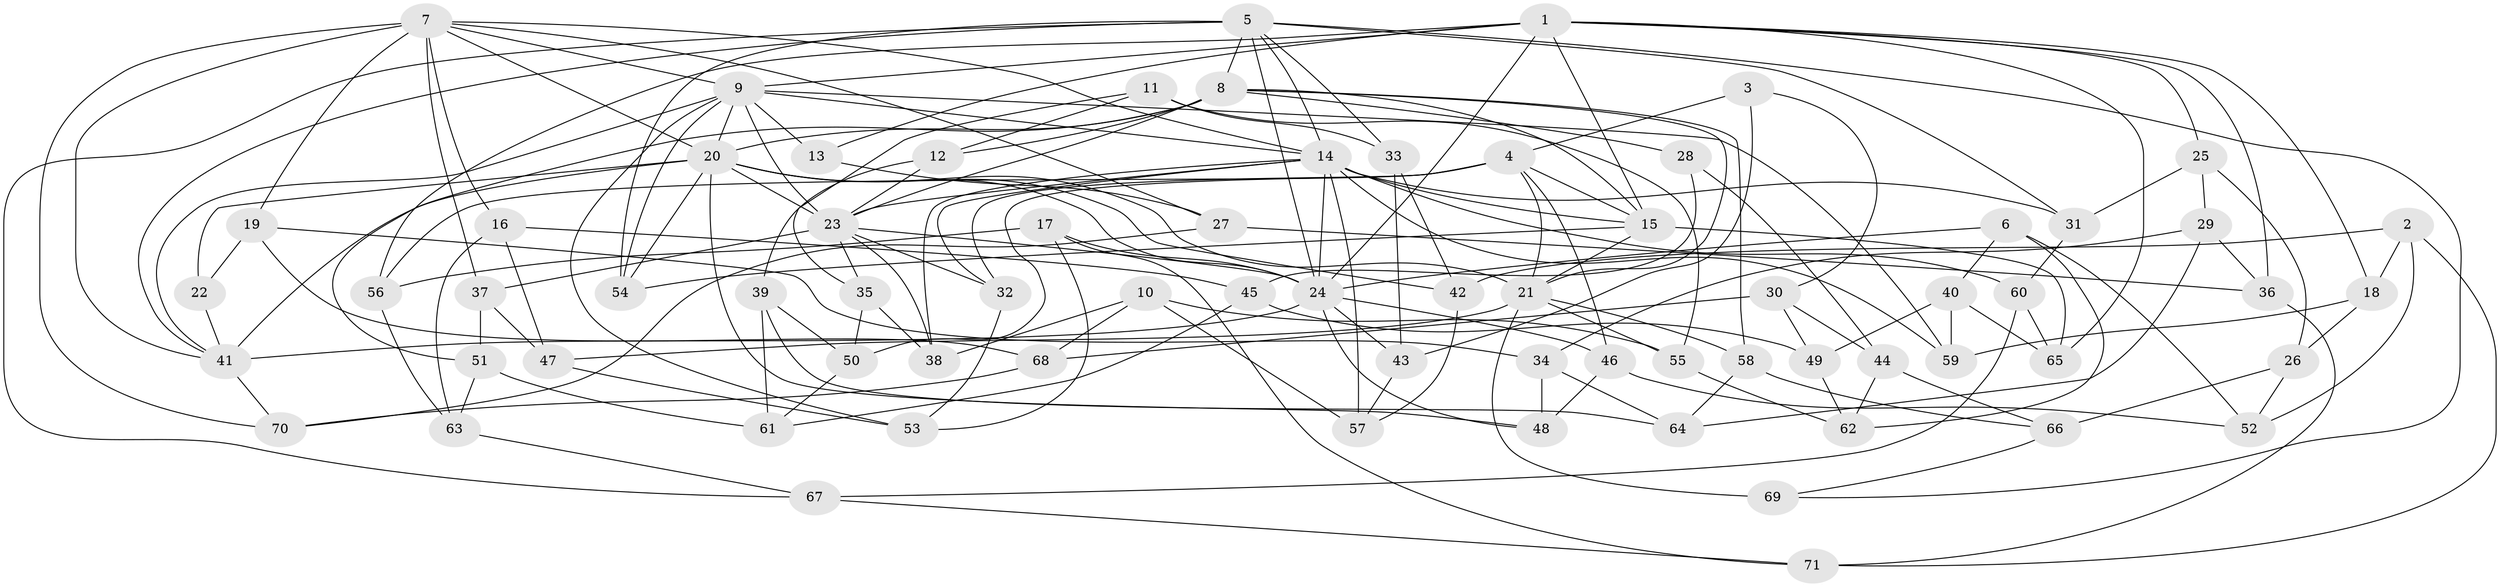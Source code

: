 // original degree distribution, {4: 1.0}
// Generated by graph-tools (version 1.1) at 2025/53/03/04/25 22:53:30]
// undirected, 71 vertices, 173 edges
graph export_dot {
  node [color=gray90,style=filled];
  1;
  2;
  3;
  4;
  5;
  6;
  7;
  8;
  9;
  10;
  11;
  12;
  13;
  14;
  15;
  16;
  17;
  18;
  19;
  20;
  21;
  22;
  23;
  24;
  25;
  26;
  27;
  28;
  29;
  30;
  31;
  32;
  33;
  34;
  35;
  36;
  37;
  38;
  39;
  40;
  41;
  42;
  43;
  44;
  45;
  46;
  47;
  48;
  49;
  50;
  51;
  52;
  53;
  54;
  55;
  56;
  57;
  58;
  59;
  60;
  61;
  62;
  63;
  64;
  65;
  66;
  67;
  68;
  69;
  70;
  71;
  1 -- 9 [weight=2.0];
  1 -- 13 [weight=2.0];
  1 -- 15 [weight=2.0];
  1 -- 18 [weight=1.0];
  1 -- 24 [weight=1.0];
  1 -- 25 [weight=1.0];
  1 -- 36 [weight=1.0];
  1 -- 56 [weight=1.0];
  1 -- 65 [weight=1.0];
  2 -- 18 [weight=1.0];
  2 -- 42 [weight=1.0];
  2 -- 52 [weight=1.0];
  2 -- 71 [weight=1.0];
  3 -- 4 [weight=2.0];
  3 -- 30 [weight=1.0];
  3 -- 43 [weight=1.0];
  4 -- 15 [weight=1.0];
  4 -- 21 [weight=1.0];
  4 -- 32 [weight=1.0];
  4 -- 46 [weight=1.0];
  4 -- 50 [weight=1.0];
  4 -- 56 [weight=1.0];
  5 -- 8 [weight=2.0];
  5 -- 14 [weight=1.0];
  5 -- 24 [weight=1.0];
  5 -- 31 [weight=1.0];
  5 -- 33 [weight=1.0];
  5 -- 41 [weight=1.0];
  5 -- 54 [weight=1.0];
  5 -- 67 [weight=1.0];
  5 -- 69 [weight=1.0];
  6 -- 24 [weight=1.0];
  6 -- 40 [weight=1.0];
  6 -- 52 [weight=1.0];
  6 -- 62 [weight=1.0];
  7 -- 9 [weight=2.0];
  7 -- 14 [weight=1.0];
  7 -- 16 [weight=1.0];
  7 -- 19 [weight=1.0];
  7 -- 20 [weight=1.0];
  7 -- 27 [weight=1.0];
  7 -- 37 [weight=1.0];
  7 -- 41 [weight=1.0];
  7 -- 70 [weight=1.0];
  8 -- 12 [weight=1.0];
  8 -- 15 [weight=2.0];
  8 -- 20 [weight=1.0];
  8 -- 21 [weight=1.0];
  8 -- 23 [weight=1.0];
  8 -- 28 [weight=2.0];
  8 -- 51 [weight=1.0];
  8 -- 58 [weight=1.0];
  9 -- 13 [weight=1.0];
  9 -- 14 [weight=1.0];
  9 -- 20 [weight=1.0];
  9 -- 23 [weight=1.0];
  9 -- 41 [weight=1.0];
  9 -- 53 [weight=1.0];
  9 -- 54 [weight=1.0];
  9 -- 59 [weight=1.0];
  10 -- 38 [weight=1.0];
  10 -- 55 [weight=1.0];
  10 -- 57 [weight=1.0];
  10 -- 68 [weight=1.0];
  11 -- 12 [weight=1.0];
  11 -- 33 [weight=1.0];
  11 -- 35 [weight=1.0];
  11 -- 55 [weight=1.0];
  12 -- 23 [weight=1.0];
  12 -- 39 [weight=1.0];
  13 -- 27 [weight=1.0];
  14 -- 15 [weight=1.0];
  14 -- 23 [weight=1.0];
  14 -- 24 [weight=1.0];
  14 -- 31 [weight=1.0];
  14 -- 32 [weight=1.0];
  14 -- 38 [weight=1.0];
  14 -- 57 [weight=1.0];
  14 -- 59 [weight=1.0];
  14 -- 60 [weight=1.0];
  15 -- 21 [weight=2.0];
  15 -- 54 [weight=1.0];
  15 -- 65 [weight=1.0];
  16 -- 45 [weight=1.0];
  16 -- 47 [weight=1.0];
  16 -- 63 [weight=1.0];
  17 -- 24 [weight=1.0];
  17 -- 53 [weight=1.0];
  17 -- 56 [weight=1.0];
  17 -- 71 [weight=1.0];
  18 -- 26 [weight=1.0];
  18 -- 59 [weight=1.0];
  19 -- 22 [weight=1.0];
  19 -- 34 [weight=1.0];
  19 -- 68 [weight=1.0];
  20 -- 21 [weight=1.0];
  20 -- 22 [weight=2.0];
  20 -- 23 [weight=1.0];
  20 -- 24 [weight=1.0];
  20 -- 41 [weight=1.0];
  20 -- 42 [weight=1.0];
  20 -- 48 [weight=1.0];
  20 -- 54 [weight=1.0];
  21 -- 47 [weight=1.0];
  21 -- 55 [weight=1.0];
  21 -- 58 [weight=1.0];
  21 -- 69 [weight=2.0];
  22 -- 41 [weight=1.0];
  23 -- 24 [weight=1.0];
  23 -- 32 [weight=1.0];
  23 -- 35 [weight=1.0];
  23 -- 37 [weight=1.0];
  23 -- 38 [weight=1.0];
  24 -- 41 [weight=2.0];
  24 -- 43 [weight=1.0];
  24 -- 46 [weight=1.0];
  24 -- 48 [weight=1.0];
  25 -- 26 [weight=1.0];
  25 -- 29 [weight=1.0];
  25 -- 31 [weight=1.0];
  26 -- 52 [weight=1.0];
  26 -- 66 [weight=1.0];
  27 -- 36 [weight=1.0];
  27 -- 70 [weight=1.0];
  28 -- 44 [weight=1.0];
  28 -- 45 [weight=1.0];
  29 -- 34 [weight=1.0];
  29 -- 36 [weight=1.0];
  29 -- 64 [weight=1.0];
  30 -- 44 [weight=1.0];
  30 -- 49 [weight=1.0];
  30 -- 68 [weight=1.0];
  31 -- 60 [weight=1.0];
  32 -- 53 [weight=1.0];
  33 -- 42 [weight=1.0];
  33 -- 43 [weight=1.0];
  34 -- 48 [weight=1.0];
  34 -- 64 [weight=1.0];
  35 -- 38 [weight=1.0];
  35 -- 50 [weight=1.0];
  36 -- 71 [weight=1.0];
  37 -- 47 [weight=1.0];
  37 -- 51 [weight=1.0];
  39 -- 50 [weight=1.0];
  39 -- 61 [weight=1.0];
  39 -- 64 [weight=1.0];
  40 -- 49 [weight=1.0];
  40 -- 59 [weight=1.0];
  40 -- 65 [weight=1.0];
  41 -- 70 [weight=1.0];
  42 -- 57 [weight=1.0];
  43 -- 57 [weight=1.0];
  44 -- 62 [weight=1.0];
  44 -- 66 [weight=1.0];
  45 -- 49 [weight=1.0];
  45 -- 61 [weight=1.0];
  46 -- 48 [weight=1.0];
  46 -- 52 [weight=1.0];
  47 -- 53 [weight=1.0];
  49 -- 62 [weight=1.0];
  50 -- 61 [weight=1.0];
  51 -- 61 [weight=1.0];
  51 -- 63 [weight=1.0];
  55 -- 62 [weight=1.0];
  56 -- 63 [weight=1.0];
  58 -- 64 [weight=1.0];
  58 -- 66 [weight=1.0];
  60 -- 65 [weight=1.0];
  60 -- 67 [weight=1.0];
  63 -- 67 [weight=1.0];
  66 -- 69 [weight=1.0];
  67 -- 71 [weight=1.0];
  68 -- 70 [weight=1.0];
}
